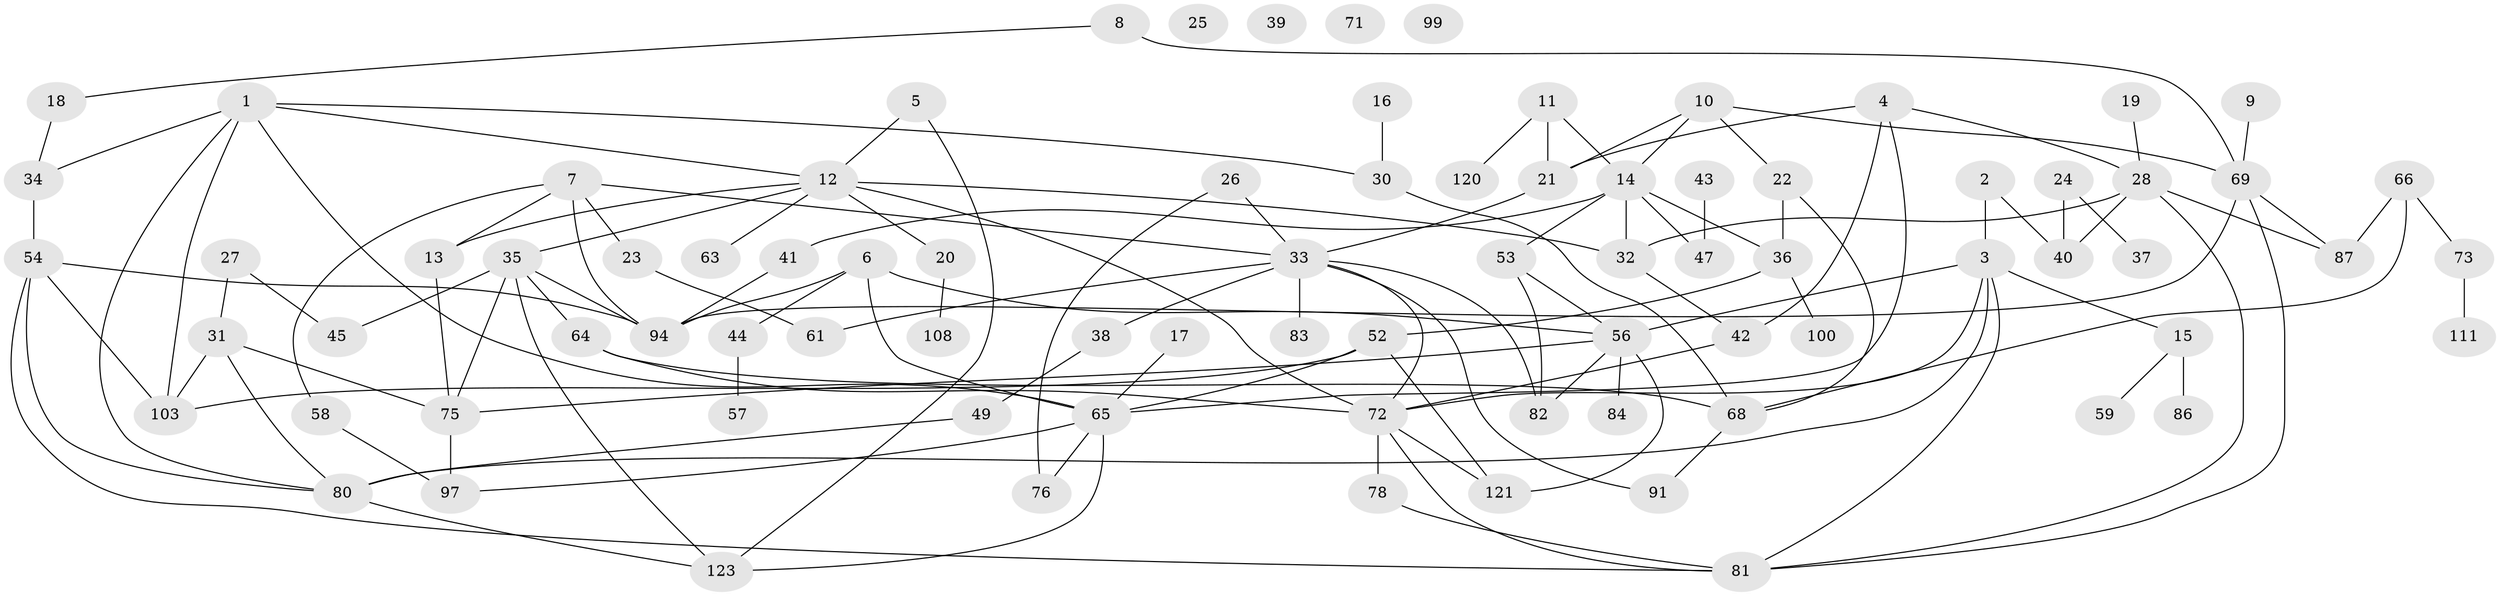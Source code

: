 // Generated by graph-tools (version 1.1) at 2025/23/03/03/25 07:23:24]
// undirected, 84 vertices, 129 edges
graph export_dot {
graph [start="1"]
  node [color=gray90,style=filled];
  1 [super="+89"];
  2 [super="+113"];
  3 [super="+51"];
  4 [super="+88"];
  5;
  6 [super="+115"];
  7;
  8;
  9;
  10;
  11 [super="+67"];
  12 [super="+48"];
  13 [super="+112"];
  14 [super="+96"];
  15;
  16;
  17;
  18 [super="+46"];
  19;
  20 [super="+29"];
  21 [super="+90"];
  22 [super="+102"];
  23 [super="+118"];
  24 [super="+62"];
  25;
  26 [super="+93"];
  27;
  28 [super="+104"];
  30;
  31 [super="+70"];
  32 [super="+98"];
  33 [super="+55"];
  34;
  35 [super="+110"];
  36 [super="+77"];
  37;
  38;
  39;
  40 [super="+60"];
  41;
  42;
  43;
  44 [super="+114"];
  45 [super="+50"];
  47;
  49;
  52 [super="+106"];
  53 [super="+74"];
  54 [super="+79"];
  56 [super="+92"];
  57;
  58;
  59;
  61;
  63;
  64;
  65 [super="+85"];
  66;
  68 [super="+101"];
  69 [super="+95"];
  71;
  72 [super="+107"];
  73;
  75 [super="+117"];
  76;
  78;
  80 [super="+105"];
  81 [super="+119"];
  82;
  83;
  84;
  86 [super="+122"];
  87;
  91;
  94 [super="+109"];
  97 [super="+116"];
  99;
  100;
  103;
  108;
  111;
  120;
  121;
  123;
  1 -- 30;
  1 -- 65;
  1 -- 80;
  1 -- 103;
  1 -- 12;
  1 -- 34;
  2 -- 3;
  2 -- 40;
  3 -- 56;
  3 -- 80;
  3 -- 72;
  3 -- 15;
  3 -- 81;
  4 -- 21;
  4 -- 42;
  4 -- 28;
  4 -- 65;
  5 -- 12;
  5 -- 123;
  6 -- 44;
  6 -- 94;
  6 -- 65;
  6 -- 56;
  7 -- 23;
  7 -- 58;
  7 -- 94;
  7 -- 33;
  7 -- 13;
  8 -- 69;
  8 -- 18;
  9 -- 69;
  10 -- 14;
  10 -- 21;
  10 -- 69;
  10 -- 22;
  11 -- 21;
  11 -- 120;
  11 -- 14;
  12 -- 13;
  12 -- 20;
  12 -- 35;
  12 -- 63;
  12 -- 72;
  12 -- 32;
  13 -- 75;
  14 -- 47;
  14 -- 32;
  14 -- 41;
  14 -- 36;
  14 -- 53;
  15 -- 59;
  15 -- 86;
  16 -- 30;
  17 -- 65;
  18 -- 34;
  19 -- 28;
  20 -- 108;
  21 -- 33;
  22 -- 36;
  22 -- 68;
  23 -- 61;
  24 -- 37;
  24 -- 40;
  26 -- 76;
  26 -- 33;
  27 -- 45;
  27 -- 31;
  28 -- 32;
  28 -- 87;
  28 -- 81;
  28 -- 40;
  30 -- 68;
  31 -- 75;
  31 -- 80;
  31 -- 103;
  32 -- 42;
  33 -- 38;
  33 -- 72;
  33 -- 82;
  33 -- 83;
  33 -- 91;
  33 -- 61;
  34 -- 54;
  35 -- 64;
  35 -- 123;
  35 -- 94;
  35 -- 75;
  35 -- 45;
  36 -- 100;
  36 -- 52;
  38 -- 49;
  41 -- 94;
  42 -- 72;
  43 -- 47;
  44 -- 57;
  49 -- 80;
  52 -- 65;
  52 -- 121;
  52 -- 103;
  53 -- 56;
  53 -- 82;
  54 -- 103;
  54 -- 94;
  54 -- 80;
  54 -- 81;
  56 -- 82;
  56 -- 121;
  56 -- 75;
  56 -- 84;
  58 -- 97;
  64 -- 68;
  64 -- 72;
  65 -- 97;
  65 -- 123;
  65 -- 76;
  66 -- 73;
  66 -- 87;
  66 -- 68;
  68 -- 91;
  69 -- 87;
  69 -- 94;
  69 -- 81;
  72 -- 78;
  72 -- 121;
  72 -- 81;
  73 -- 111;
  75 -- 97;
  78 -- 81;
  80 -- 123;
}
